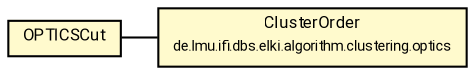 #!/usr/local/bin/dot
#
# Class diagram 
# Generated by UMLGraph version R5_7_2-60-g0e99a6 (http://www.spinellis.gr/umlgraph/)
#

digraph G {
	graph [fontnames="svg"]
	edge [fontname="Roboto",fontsize=7,labelfontname="Roboto",labelfontsize=7,color="black"];
	node [fontname="Roboto",fontcolor="black",fontsize=8,shape=plaintext,margin=0,width=0,height=0];
	nodesep=0.15;
	ranksep=0.25;
	rankdir=LR;
	// de.lmu.ifi.dbs.elki.visualization.opticsplot.OPTICSCut
	c7487597 [label=<<table title="de.lmu.ifi.dbs.elki.visualization.opticsplot.OPTICSCut" border="0" cellborder="1" cellspacing="0" cellpadding="2" bgcolor="lemonChiffon" href="OPTICSCut.html" target="_parent">
		<tr><td><table border="0" cellspacing="0" cellpadding="1">
		<tr><td align="center" balign="center"> <font face="Roboto">OPTICSCut</font> </td></tr>
		</table></td></tr>
		</table>>, URL="OPTICSCut.html"];
	// de.lmu.ifi.dbs.elki.algorithm.clustering.optics.ClusterOrder
	c7488123 [label=<<table title="de.lmu.ifi.dbs.elki.algorithm.clustering.optics.ClusterOrder" border="0" cellborder="1" cellspacing="0" cellpadding="2" bgcolor="LemonChiffon" href="../../algorithm/clustering/optics/ClusterOrder.html" target="_parent">
		<tr><td><table border="0" cellspacing="0" cellpadding="1">
		<tr><td align="center" balign="center"> <font face="Roboto">ClusterOrder</font> </td></tr>
		<tr><td align="center" balign="center"> <font face="Roboto" point-size="7.0">de.lmu.ifi.dbs.elki.algorithm.clustering.optics</font> </td></tr>
		</table></td></tr>
		</table>>, URL="../../algorithm/clustering/optics/ClusterOrder.html"];
	// de.lmu.ifi.dbs.elki.visualization.opticsplot.OPTICSCut assoc de.lmu.ifi.dbs.elki.algorithm.clustering.optics.ClusterOrder
	c7487597 -> c7488123 [arrowhead=none,weight=2];
}

